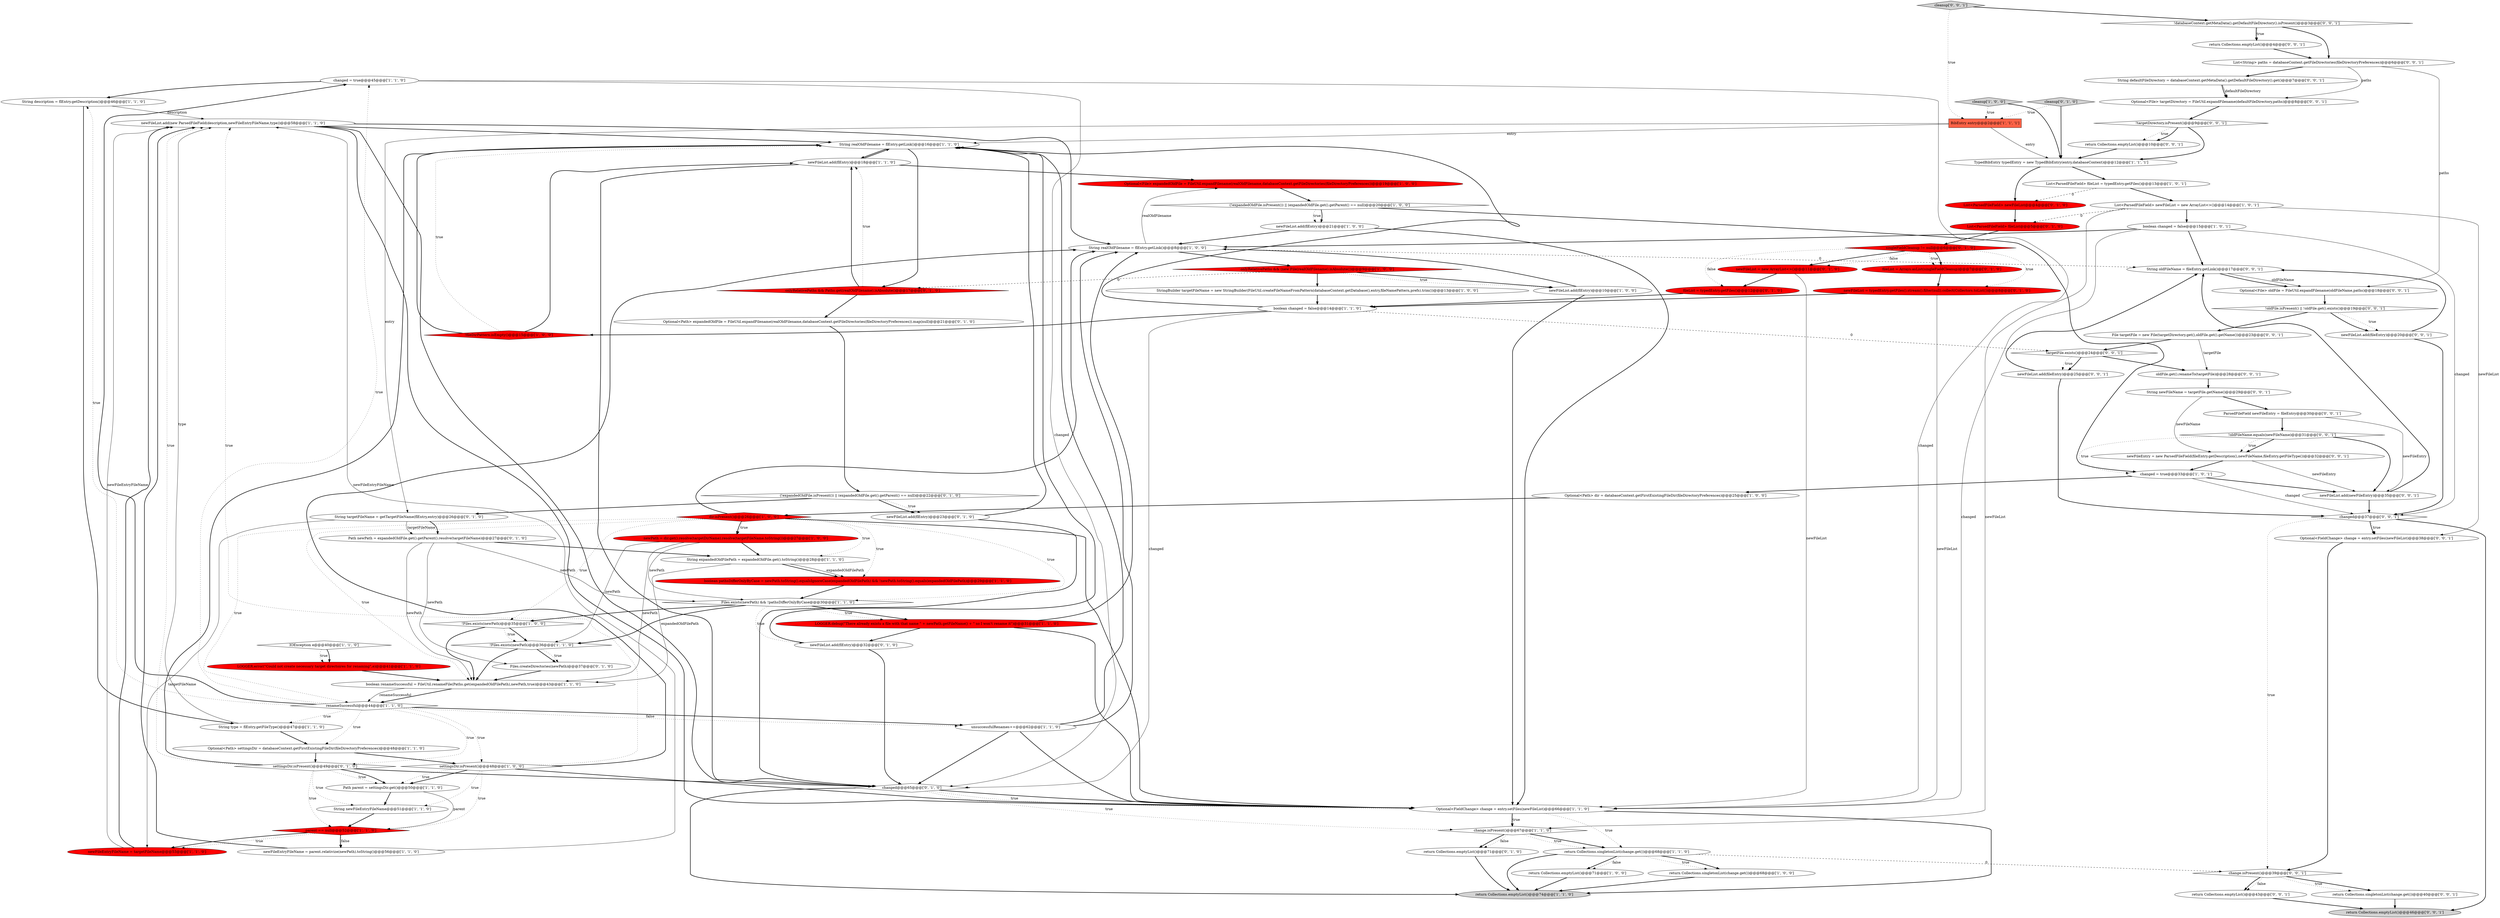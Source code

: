 digraph {
23 [style = filled, label = "changed = true@@@45@@@['1', '1', '0']", fillcolor = white, shape = ellipse image = "AAA0AAABBB1BBB"];
36 [style = filled, label = "newFileEntryFileName = targetFileName@@@53@@@['1', '1', '0']", fillcolor = red, shape = ellipse image = "AAA1AAABBB1BBB"];
79 [style = filled, label = "newFileList.add(newFileEntry)@@@35@@@['0', '0', '1']", fillcolor = white, shape = ellipse image = "AAA0AAABBB3BBB"];
57 [style = filled, label = "settingsDir.isPresent()@@@49@@@['0', '1', '0']", fillcolor = white, shape = diamond image = "AAA0AAABBB2BBB"];
15 [style = filled, label = "TypedBibEntry typedEntry = new TypedBibEntry(entry,databaseContext)@@@12@@@['1', '1', '1']", fillcolor = white, shape = ellipse image = "AAA0AAABBB1BBB"];
16 [style = filled, label = "StringBuilder targetFileName = new StringBuilder(FileUtil.createFileNameFromPattern(databaseContext.getDatabase(),entry,fileNamePattern,prefs).trim())@@@13@@@['1', '0', '0']", fillcolor = white, shape = ellipse image = "AAA0AAABBB1BBB"];
91 [style = filled, label = "ParsedFileField newFileEntry = fileEntry@@@30@@@['0', '0', '1']", fillcolor = white, shape = ellipse image = "AAA0AAABBB3BBB"];
8 [style = filled, label = "newFileList.add(new ParsedFileField(description,newFileEntryFileName,type))@@@58@@@['1', '1', '0']", fillcolor = white, shape = ellipse image = "AAA0AAABBB1BBB"];
61 [style = filled, label = "newFileList.add(flEntry)@@@23@@@['0', '1', '0']", fillcolor = white, shape = ellipse image = "AAA0AAABBB2BBB"];
35 [style = filled, label = "List<ParsedFileField> fileList = typedEntry.getFiles()@@@13@@@['1', '0', '1']", fillcolor = white, shape = ellipse image = "AAA0AAABBB1BBB"];
33 [style = filled, label = "boolean changed = false@@@14@@@['1', '1', '0']", fillcolor = white, shape = ellipse image = "AAA0AAABBB1BBB"];
1 [style = filled, label = "newFileList.add(flEntry)@@@21@@@['1', '0', '0']", fillcolor = white, shape = ellipse image = "AAA0AAABBB1BBB"];
46 [style = filled, label = "newFileList.add(flEntry)@@@18@@@['1', '1', '0']", fillcolor = white, shape = ellipse image = "AAA0AAABBB1BBB"];
77 [style = filled, label = "String newFileName = targetFile.getName()@@@29@@@['0', '0', '1']", fillcolor = white, shape = ellipse image = "AAA0AAABBB3BBB"];
20 [style = filled, label = "renameSuccessful@@@44@@@['1', '1', '0']", fillcolor = white, shape = diamond image = "AAA0AAABBB1BBB"];
58 [style = filled, label = "List<ParsedFileField> fileList@@@5@@@['0', '1', '0']", fillcolor = red, shape = ellipse image = "AAA1AAABBB2BBB"];
62 [style = filled, label = "(!expandedOldFile.isPresent()) || (expandedOldFile.get().getParent() == null)@@@22@@@['0', '1', '0']", fillcolor = white, shape = diamond image = "AAA0AAABBB2BBB"];
87 [style = filled, label = "return Collections.emptyList()@@@10@@@['0', '0', '1']", fillcolor = white, shape = ellipse image = "AAA0AAABBB3BBB"];
86 [style = filled, label = "return Collections.emptyList()@@@4@@@['0', '0', '1']", fillcolor = white, shape = ellipse image = "AAA0AAABBB3BBB"];
7 [style = filled, label = "Optional<File> expandedOldFile = FileUtil.expandFilename(realOldFilename,databaseContext.getFileDirectories(fileDirectoryPreferences))@@@19@@@['1', '0', '0']", fillcolor = red, shape = ellipse image = "AAA1AAABBB1BBB"];
80 [style = filled, label = "change.isPresent()@@@39@@@['0', '0', '1']", fillcolor = white, shape = diamond image = "AAA0AAABBB3BBB"];
78 [style = filled, label = "Optional<FieldChange> change = entry.setFiles(newFileList)@@@38@@@['0', '0', '1']", fillcolor = white, shape = ellipse image = "AAA0AAABBB3BBB"];
54 [style = filled, label = "return Collections.emptyList()@@@71@@@['0', '1', '0']", fillcolor = white, shape = ellipse image = "AAA0AAABBB2BBB"];
75 [style = filled, label = "newFileList.add(fileEntry)@@@25@@@['0', '0', '1']", fillcolor = white, shape = ellipse image = "AAA0AAABBB3BBB"];
2 [style = filled, label = "boolean changed = false@@@15@@@['1', '0', '1']", fillcolor = white, shape = ellipse image = "AAA0AAABBB1BBB"];
5 [style = filled, label = "String realOldFilename = flEntry.getLink()@@@16@@@['1', '1', '0']", fillcolor = white, shape = ellipse image = "AAA0AAABBB1BBB"];
30 [style = filled, label = "change.isPresent()@@@67@@@['1', '1', '0']", fillcolor = white, shape = diamond image = "AAA0AAABBB1BBB"];
81 [style = filled, label = "Optional<File> targetDirectory = FileUtil.expandFilename(defaultFileDirectory,paths)@@@8@@@['0', '0', '1']", fillcolor = white, shape = ellipse image = "AAA0AAABBB3BBB"];
53 [style = filled, label = "changed@@@65@@@['0', '1', '0']", fillcolor = white, shape = diamond image = "AAA0AAABBB2BBB"];
10 [style = filled, label = "String description = flEntry.getDescription()@@@46@@@['1', '1', '0']", fillcolor = white, shape = ellipse image = "AAA0AAABBB1BBB"];
49 [style = filled, label = "newFileList = typedEntry.getFiles().stream().filter(null).collect(Collectors.toList())@@@8@@@['0', '1', '0']", fillcolor = red, shape = ellipse image = "AAA1AAABBB2BBB"];
82 [style = filled, label = "String defaultFileDirectory = databaseContext.getMetaData().getDefaultFileDirectory().get()@@@7@@@['0', '0', '1']", fillcolor = white, shape = ellipse image = "AAA0AAABBB3BBB"];
14 [style = filled, label = "onlyRelativePaths && (new File(realOldFilename).isAbsolute())@@@9@@@['1', '0', '0']", fillcolor = red, shape = diamond image = "AAA1AAABBB1BBB"];
73 [style = filled, label = "!oldFile.isPresent() || !oldFile.get().exists()@@@19@@@['0', '0', '1']", fillcolor = white, shape = diamond image = "AAA0AAABBB3BBB"];
67 [style = filled, label = "Optional<Path> expandedOldFile = FileUtil.expandFilename(realOldFilename,databaseContext.getFileDirectories(fileDirectoryPreferences)).map(null)@@@21@@@['0', '1', '0']", fillcolor = white, shape = ellipse image = "AAA0AAABBB2BBB"];
92 [style = filled, label = "changed@@@37@@@['0', '0', '1']", fillcolor = white, shape = diamond image = "AAA0AAABBB3BBB"];
43 [style = filled, label = "unsuccessfulRenames++@@@62@@@['1', '1', '0']", fillcolor = white, shape = ellipse image = "AAA0AAABBB1BBB"];
51 [style = filled, label = "List<ParsedFileField> newFileList@@@4@@@['0', '1', '0']", fillcolor = red, shape = ellipse image = "AAA1AAABBB2BBB"];
4 [style = filled, label = "newFileEntryFileName = parent.relativize(newPath).toString()@@@56@@@['1', '1', '0']", fillcolor = white, shape = ellipse image = "AAA0AAABBB1BBB"];
44 [style = filled, label = "boolean pathsDifferOnlyByCase = newPath.toString().equalsIgnoreCase(expandedOldFilePath) && !newPath.toString().equals(expandedOldFilePath)@@@29@@@['1', '1', '0']", fillcolor = red, shape = ellipse image = "AAA1AAABBB1BBB"];
41 [style = filled, label = "newFileList.add(flEntry)@@@10@@@['1', '0', '0']", fillcolor = white, shape = ellipse image = "AAA0AAABBB1BBB"];
17 [style = filled, label = "changed = true@@@33@@@['1', '0', '1']", fillcolor = white, shape = ellipse image = "AAA0AAABBB1BBB"];
38 [style = filled, label = "List<ParsedFileField> newFileList = new ArrayList<>()@@@14@@@['1', '0', '1']", fillcolor = white, shape = ellipse image = "AAA0AAABBB1BBB"];
32 [style = filled, label = "String newFileEntryFileName@@@51@@@['1', '1', '0']", fillcolor = white, shape = ellipse image = "AAA0AAABBB1BBB"];
84 [style = filled, label = "!targetDirectory.isPresent()@@@9@@@['0', '0', '1']", fillcolor = white, shape = diamond image = "AAA0AAABBB3BBB"];
50 [style = filled, label = "newFileList.add(flEntry)@@@32@@@['0', '1', '0']", fillcolor = white, shape = ellipse image = "AAA0AAABBB2BBB"];
93 [style = filled, label = "oldFile.get().renameTo(targetFile)@@@28@@@['0', '0', '1']", fillcolor = white, shape = ellipse image = "AAA0AAABBB3BBB"];
55 [style = filled, label = "cleanup['0', '1', '0']", fillcolor = lightgray, shape = diamond image = "AAA0AAABBB2BBB"];
12 [style = filled, label = "parent == null@@@52@@@['1', '1', '0']", fillcolor = red, shape = diamond image = "AAA1AAABBB1BBB"];
45 [style = filled, label = "cleanup['1', '0', '0']", fillcolor = lightgray, shape = diamond image = "AAA0AAABBB1BBB"];
56 [style = filled, label = "String targetFileName = getTargetFileName(flEntry,entry)@@@26@@@['0', '1', '0']", fillcolor = white, shape = ellipse image = "AAA0AAABBB2BBB"];
11 [style = filled, label = "return Collections.singletonList(change.get())@@@68@@@['1', '1', '0']", fillcolor = white, shape = ellipse image = "AAA0AAABBB1BBB"];
70 [style = filled, label = "newFileList.add(fileEntry)@@@20@@@['0', '0', '1']", fillcolor = white, shape = ellipse image = "AAA0AAABBB3BBB"];
6 [style = filled, label = "String realOldFilename = flEntry.getLink()@@@8@@@['1', '0', '0']", fillcolor = white, shape = ellipse image = "AAA0AAABBB1BBB"];
42 [style = filled, label = "boolean renameSuccessful = FileUtil.renameFile(Paths.get(expandedOldFilePath),newPath,true)@@@43@@@['1', '1', '0']", fillcolor = white, shape = ellipse image = "AAA0AAABBB1BBB"];
83 [style = filled, label = "List<String> paths = databaseContext.getFileDirectories(fileDirectoryPreferences)@@@6@@@['0', '0', '1']", fillcolor = white, shape = ellipse image = "AAA0AAABBB3BBB"];
68 [style = filled, label = "newFileEntry = new ParsedFileField(fileEntry.getDescription(),newFileName,fileEntry.getFileType())@@@32@@@['0', '0', '1']", fillcolor = white, shape = ellipse image = "AAA0AAABBB3BBB"];
89 [style = filled, label = "return Collections.emptyList()@@@46@@@['0', '0', '1']", fillcolor = lightgray, shape = ellipse image = "AAA0AAABBB3BBB"];
40 [style = filled, label = "LOGGER.error(\"Could not create necessary target directoires for renaming\",e)@@@41@@@['1', '1', '0']", fillcolor = red, shape = ellipse image = "AAA1AAABBB1BBB"];
69 [style = filled, label = "cleanup['0', '0', '1']", fillcolor = lightgray, shape = diamond image = "AAA0AAABBB3BBB"];
21 [style = filled, label = "!Files.exists(newPath)@@@36@@@['1', '1', '0']", fillcolor = white, shape = diamond image = "AAA0AAABBB1BBB"];
76 [style = filled, label = "File targetFile = new File(targetDirectory.get(),oldFile.get().getName())@@@23@@@['0', '0', '1']", fillcolor = white, shape = ellipse image = "AAA0AAABBB3BBB"];
37 [style = filled, label = "!fileDirPattern.isEmpty()@@@15@@@['1', '0', '0']", fillcolor = red, shape = diamond image = "AAA1AAABBB1BBB"];
88 [style = filled, label = "!databaseContext.getMetaData().getDefaultFileDirectory().isPresent()@@@3@@@['0', '0', '1']", fillcolor = white, shape = diamond image = "AAA0AAABBB3BBB"];
28 [style = filled, label = "newPath = dir.get().resolve(targetDirName).resolve(targetFileName.toString())@@@27@@@['1', '0', '0']", fillcolor = red, shape = ellipse image = "AAA1AAABBB1BBB"];
18 [style = filled, label = "String type = flEntry.getFileType()@@@47@@@['1', '1', '0']", fillcolor = white, shape = ellipse image = "AAA0AAABBB1BBB"];
90 [style = filled, label = "Optional<File> oldFile = FileUtil.expandFilename(oldFileName,paths)@@@18@@@['0', '0', '1']", fillcolor = white, shape = ellipse image = "AAA0AAABBB3BBB"];
29 [style = filled, label = "return Collections.emptyList()@@@74@@@['1', '1', '0']", fillcolor = lightgray, shape = ellipse image = "AAA0AAABBB1BBB"];
71 [style = filled, label = "!oldFileName.equals(newFileName)@@@31@@@['0', '0', '1']", fillcolor = white, shape = diamond image = "AAA0AAABBB3BBB"];
65 [style = filled, label = "onlyRelativePaths && Paths.get(realOldFilename).isAbsolute()@@@17@@@['0', '1', '0']", fillcolor = red, shape = diamond image = "AAA1AAABBB2BBB"];
19 [style = filled, label = "String expandedOldFilePath = expandedOldFile.get().toString()@@@28@@@['1', '1', '0']", fillcolor = white, shape = ellipse image = "AAA0AAABBB1BBB"];
94 [style = filled, label = "targetFile.exists()@@@24@@@['0', '0', '1']", fillcolor = white, shape = diamond image = "AAA0AAABBB3BBB"];
31 [style = filled, label = "IOException e@@@40@@@['1', '1', '0']", fillcolor = white, shape = diamond image = "AAA0AAABBB1BBB"];
52 [style = filled, label = "fileList = Arrays.asList(singleFieldCleanup)@@@7@@@['0', '1', '0']", fillcolor = red, shape = ellipse image = "AAA1AAABBB2BBB"];
13 [style = filled, label = "Optional<FieldChange> change = entry.setFiles(newFileList)@@@66@@@['1', '1', '0']", fillcolor = white, shape = ellipse image = "AAA0AAABBB1BBB"];
24 [style = filled, label = "settingsDir.isPresent()@@@48@@@['1', '0', '0']", fillcolor = white, shape = diamond image = "AAA0AAABBB1BBB"];
26 [style = filled, label = "Files.exists(newPath) && !pathsDifferOnlyByCase@@@30@@@['1', '1', '0']", fillcolor = white, shape = diamond image = "AAA0AAABBB1BBB"];
22 [style = filled, label = "Optional<Path> settingsDir = databaseContext.getFirstExistingFileDir(fileDirectoryPreferences)@@@48@@@['1', '1', '0']", fillcolor = white, shape = ellipse image = "AAA0AAABBB1BBB"];
3 [style = filled, label = "return Collections.emptyList()@@@71@@@['1', '0', '0']", fillcolor = white, shape = ellipse image = "AAA0AAABBB1BBB"];
34 [style = filled, label = "Optional<Path> dir = databaseContext.getFirstExistingFileDir(fileDirectoryPreferences)@@@25@@@['1', '0', '0']", fillcolor = white, shape = ellipse image = "AAA0AAABBB1BBB"];
85 [style = filled, label = "return Collections.singletonList(change.get())@@@40@@@['0', '0', '1']", fillcolor = white, shape = ellipse image = "AAA0AAABBB3BBB"];
63 [style = filled, label = "newFileList = new ArrayList<>()@@@11@@@['0', '1', '0']", fillcolor = red, shape = ellipse image = "AAA1AAABBB2BBB"];
48 [style = filled, label = "Path parent = settingsDir.get()@@@50@@@['1', '1', '0']", fillcolor = white, shape = ellipse image = "AAA0AAABBB1BBB"];
27 [style = filled, label = "return Collections.singletonList(change.get())@@@68@@@['1', '0', '0']", fillcolor = white, shape = ellipse image = "AAA0AAABBB1BBB"];
9 [style = filled, label = "BibEntry entry@@@2@@@['1', '1', '1']", fillcolor = tomato, shape = box image = "AAA0AAABBB1BBB"];
25 [style = filled, label = "!Files.exists(newPath)@@@35@@@['1', '0', '0']", fillcolor = white, shape = diamond image = "AAA0AAABBB1BBB"];
66 [style = filled, label = "Path newPath = expandedOldFile.get().getParent().resolve(targetFileName)@@@27@@@['0', '1', '0']", fillcolor = white, shape = ellipse image = "AAA0AAABBB2BBB"];
59 [style = filled, label = "Files.createDirectories(newPath)@@@37@@@['0', '1', '0']", fillcolor = white, shape = ellipse image = "AAA0AAABBB2BBB"];
47 [style = filled, label = "LOGGER.debug(\"There already exists a file with that name \" + newPath.getFileName() + \" so I won't rename it\")@@@31@@@['1', '1', '0']", fillcolor = red, shape = ellipse image = "AAA1AAABBB1BBB"];
74 [style = filled, label = "return Collections.emptyList()@@@43@@@['0', '0', '1']", fillcolor = white, shape = ellipse image = "AAA0AAABBB3BBB"];
0 [style = filled, label = "(!expandedOldFile.isPresent()) || (expandedOldFile.get().getParent() == null)@@@20@@@['1', '0', '0']", fillcolor = white, shape = diamond image = "AAA0AAABBB1BBB"];
39 [style = filled, label = "dir.isPresent()@@@26@@@['1', '0', '0']", fillcolor = red, shape = diamond image = "AAA1AAABBB1BBB"];
64 [style = filled, label = "singleFieldCleanup != null@@@6@@@['0', '1', '0']", fillcolor = red, shape = diamond image = "AAA1AAABBB2BBB"];
60 [style = filled, label = "fileList = typedEntry.getFiles()@@@12@@@['0', '1', '0']", fillcolor = red, shape = ellipse image = "AAA1AAABBB2BBB"];
72 [style = filled, label = "String oldFileName = fileEntry.getLink()@@@17@@@['0', '0', '1']", fillcolor = white, shape = ellipse image = "AAA0AAABBB3BBB"];
88->86 [style = bold, label=""];
24->12 [style = dotted, label="true"];
14->65 [style = dashed, label="0"];
91->71 [style = bold, label=""];
21->42 [style = bold, label=""];
65->67 [style = bold, label=""];
19->42 [style = solid, label="expandedOldFilePath"];
46->5 [style = bold, label=""];
2->6 [style = bold, label=""];
32->12 [style = bold, label=""];
72->90 [style = solid, label="oldFileName"];
26->50 [style = dotted, label="true"];
62->61 [style = bold, label=""];
11->29 [style = bold, label=""];
77->91 [style = bold, label=""];
39->6 [style = bold, label=""];
8->6 [style = bold, label=""];
2->13 [style = solid, label="changed"];
39->42 [style = dotted, label="true"];
38->78 [style = solid, label="newFileList"];
1->13 [style = bold, label=""];
79->92 [style = bold, label=""];
23->53 [style = solid, label="changed"];
14->41 [style = dotted, label="true"];
64->63 [style = dotted, label="false"];
19->44 [style = bold, label=""];
37->5 [style = bold, label=""];
83->90 [style = solid, label="paths"];
54->29 [style = bold, label=""];
30->11 [style = bold, label=""];
18->22 [style = bold, label=""];
72->90 [style = bold, label=""];
20->57 [style = dotted, label="true"];
50->5 [style = bold, label=""];
53->13 [style = dotted, label="true"];
43->53 [style = bold, label=""];
22->57 [style = bold, label=""];
46->7 [style = bold, label=""];
78->80 [style = bold, label=""];
71->17 [style = dotted, label="true"];
20->18 [style = dotted, label="true"];
36->8 [style = solid, label="newFileEntryFileName"];
31->40 [style = bold, label=""];
20->43 [style = bold, label=""];
4->8 [style = bold, label=""];
56->66 [style = solid, label="targetFileName"];
57->48 [style = dotted, label="true"];
35->38 [style = bold, label=""];
24->8 [style = dotted, label="true"];
73->76 [style = bold, label=""];
64->52 [style = dotted, label="true"];
41->13 [style = bold, label=""];
8->53 [style = bold, label=""];
25->21 [style = bold, label=""];
25->21 [style = dotted, label="true"];
62->56 [style = bold, label=""];
53->29 [style = bold, label=""];
59->42 [style = bold, label=""];
9->5 [style = solid, label="entry"];
14->16 [style = bold, label=""];
88->83 [style = bold, label=""];
28->26 [style = solid, label="newPath"];
4->8 [style = solid, label="newFileEntryFileName"];
47->6 [style = bold, label=""];
64->52 [style = bold, label=""];
63->13 [style = solid, label="newFileList"];
6->72 [style = dashed, label="0"];
39->25 [style = dotted, label="true"];
20->24 [style = dotted, label="true"];
53->30 [style = dotted, label="true"];
31->40 [style = dotted, label="true"];
74->89 [style = bold, label=""];
0->17 [style = bold, label=""];
71->79 [style = bold, label=""];
39->26 [style = dotted, label="true"];
26->47 [style = bold, label=""];
80->85 [style = bold, label=""];
62->61 [style = dotted, label="true"];
65->46 [style = dotted, label="true"];
7->0 [style = bold, label=""];
41->6 [style = bold, label=""];
21->59 [style = bold, label=""];
94->75 [style = bold, label=""];
51->58 [style = bold, label=""];
56->36 [style = solid, label="targetFileName"];
38->30 [style = solid, label="newFileList"];
37->5 [style = dotted, label="true"];
15->35 [style = bold, label=""];
45->9 [style = dotted, label="true"];
38->2 [style = bold, label=""];
43->13 [style = bold, label=""];
17->34 [style = bold, label=""];
90->73 [style = bold, label=""];
55->9 [style = dotted, label="true"];
37->46 [style = bold, label=""];
20->23 [style = bold, label=""];
70->92 [style = bold, label=""];
71->68 [style = bold, label=""];
16->33 [style = bold, label=""];
39->44 [style = dotted, label="true"];
20->10 [style = dotted, label="true"];
57->5 [style = bold, label=""];
69->88 [style = bold, label=""];
92->78 [style = bold, label=""];
28->19 [style = bold, label=""];
23->10 [style = bold, label=""];
48->32 [style = bold, label=""];
9->56 [style = solid, label="entry"];
20->22 [style = dotted, label="true"];
57->8 [style = dotted, label="true"];
94->75 [style = dotted, label="true"];
27->29 [style = bold, label=""];
39->20 [style = dotted, label="true"];
38->58 [style = dashed, label="0"];
77->68 [style = solid, label="newFileName"];
6->7 [style = solid, label="realOldFilename"];
65->46 [style = bold, label=""];
3->29 [style = bold, label=""];
57->53 [style = bold, label=""];
68->17 [style = bold, label=""];
23->13 [style = solid, label="changed"];
69->9 [style = dotted, label="true"];
24->13 [style = bold, label=""];
9->15 [style = solid, label="entry"];
87->15 [style = bold, label=""];
10->18 [style = bold, label=""];
66->59 [style = solid, label="newPath"];
76->93 [style = solid, label="targetFile"];
24->32 [style = dotted, label="true"];
93->77 [style = bold, label=""];
79->72 [style = bold, label=""];
45->15 [style = bold, label=""];
39->13 [style = bold, label=""];
92->89 [style = bold, label=""];
12->4 [style = dotted, label="false"];
88->86 [style = dotted, label="true"];
12->36 [style = dotted, label="true"];
12->36 [style = bold, label=""];
19->44 [style = solid, label="expandedOldFilePath"];
33->94 [style = dashed, label="0"];
82->81 [style = solid, label="defaultFileDirectory"];
66->42 [style = solid, label="newPath"];
33->5 [style = bold, label=""];
56->66 [style = bold, label=""];
73->70 [style = bold, label=""];
71->68 [style = dotted, label="true"];
47->13 [style = bold, label=""];
66->19 [style = bold, label=""];
86->83 [style = bold, label=""];
47->50 [style = bold, label=""];
26->21 [style = bold, label=""];
49->13 [style = solid, label="newFileList"];
1->6 [style = bold, label=""];
13->30 [style = dotted, label="true"];
63->60 [style = bold, label=""];
11->27 [style = dotted, label="true"];
10->8 [style = solid, label="description"];
43->5 [style = bold, label=""];
11->3 [style = bold, label=""];
0->1 [style = bold, label=""];
57->12 [style = dotted, label="true"];
34->39 [style = bold, label=""];
30->54 [style = bold, label=""];
20->23 [style = dotted, label="true"];
24->48 [style = dotted, label="true"];
36->8 [style = bold, label=""];
25->42 [style = bold, label=""];
55->15 [style = bold, label=""];
28->42 [style = solid, label="newPath"];
75->72 [style = bold, label=""];
13->11 [style = dotted, label="true"];
73->70 [style = dotted, label="true"];
70->72 [style = bold, label=""];
20->43 [style = dotted, label="false"];
30->54 [style = dotted, label="false"];
33->37 [style = bold, label=""];
30->11 [style = dotted, label="true"];
2->92 [style = solid, label="changed"];
14->41 [style = bold, label=""];
53->13 [style = bold, label=""];
8->13 [style = bold, label=""];
58->64 [style = bold, label=""];
81->84 [style = bold, label=""];
0->1 [style = dotted, label="true"];
57->32 [style = dotted, label="true"];
82->81 [style = bold, label=""];
2->72 [style = bold, label=""];
66->26 [style = solid, label="newPath"];
18->8 [style = solid, label="type"];
26->47 [style = dotted, label="true"];
64->49 [style = dotted, label="true"];
61->5 [style = bold, label=""];
52->49 [style = bold, label=""];
39->19 [style = dotted, label="true"];
92->80 [style = dotted, label="true"];
26->25 [style = bold, label=""];
94->93 [style = bold, label=""];
42->20 [style = bold, label=""];
17->92 [style = solid, label="changed"];
64->63 [style = bold, label=""];
46->53 [style = bold, label=""];
64->60 [style = dotted, label="false"];
84->87 [style = dotted, label="true"];
92->78 [style = dotted, label="true"];
48->12 [style = solid, label="parent"];
13->30 [style = bold, label=""];
5->65 [style = bold, label=""];
84->15 [style = bold, label=""];
35->51 [style = dashed, label="0"];
39->28 [style = bold, label=""];
43->6 [style = bold, label=""];
76->94 [style = bold, label=""];
91->79 [style = solid, label="newFileEntry"];
67->62 [style = bold, label=""];
57->48 [style = bold, label=""];
33->53 [style = solid, label="changed"];
42->20 [style = solid, label="renameSuccessful"];
6->14 [style = bold, label=""];
83->82 [style = bold, label=""];
80->74 [style = dotted, label="false"];
83->81 [style = solid, label="paths"];
21->59 [style = dotted, label="true"];
13->29 [style = bold, label=""];
61->53 [style = bold, label=""];
60->33 [style = bold, label=""];
80->74 [style = bold, label=""];
84->87 [style = bold, label=""];
8->5 [style = bold, label=""];
44->26 [style = bold, label=""];
12->4 [style = bold, label=""];
85->89 [style = bold, label=""];
49->33 [style = bold, label=""];
11->80 [style = dashed, label="0"];
80->85 [style = dotted, label="true"];
11->3 [style = dotted, label="false"];
39->28 [style = dotted, label="true"];
68->79 [style = solid, label="newFileEntry"];
22->24 [style = bold, label=""];
17->79 [style = bold, label=""];
24->6 [style = bold, label=""];
75->92 [style = bold, label=""];
5->46 [style = bold, label=""];
40->42 [style = bold, label=""];
24->48 [style = bold, label=""];
28->21 [style = solid, label="newPath"];
50->53 [style = bold, label=""];
11->27 [style = bold, label=""];
15->51 [style = bold, label=""];
}
